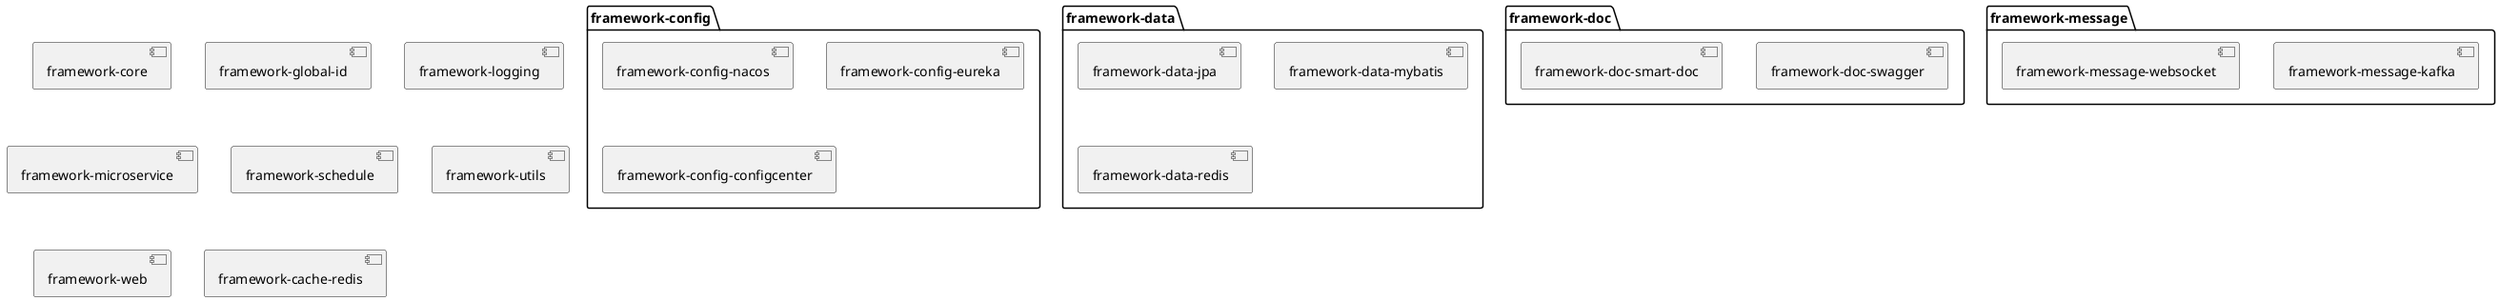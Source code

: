 @startuml
'https://plantuml.com/component-diagram

[framework-core]

package "framework-config" {
  [framework-config-nacos]
  [framework-config-eureka]
  [framework-config-configcenter]
}

package framework-data {
  [framework-data-jpa]
  [framework-data-mybatis]
  [framework-data-redis]
}
package framework-doc {
  [framework-doc-swagger]
  [framework-doc-smart-doc]
}
[framework-global-id]
[framework-logging]
package framework-message {
  [framework-message-kafka]
  [framework-message-websocket]
}
[framework-microservice]
[framework-schedule]
[framework-utils]
[framework-web]
[framework-cache-redis]
@enduml
